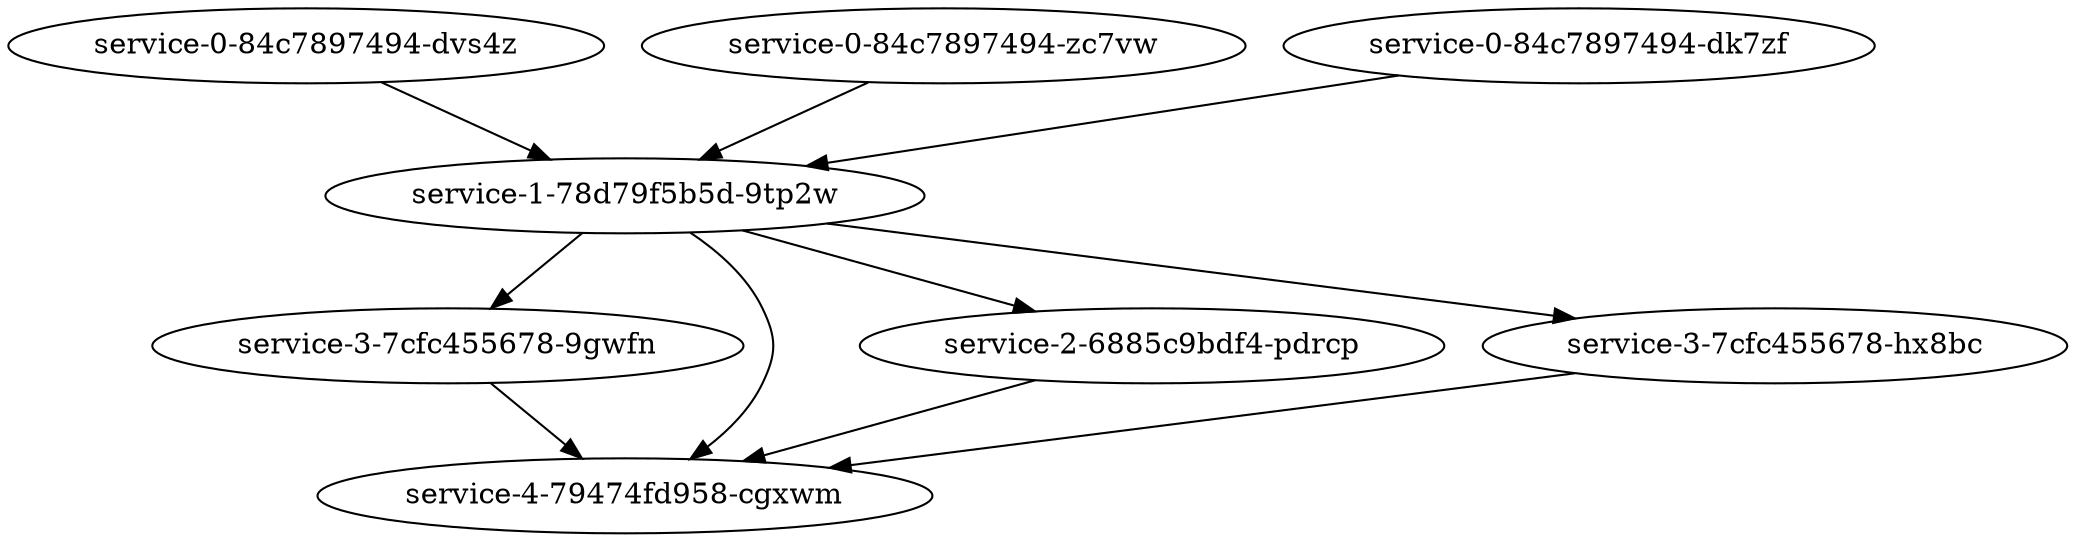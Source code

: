 strict digraph {


	"service-1-78d79f5b5d-9tp2w" [ cpu_usage="49.29", mem_usage="21.14", num_rejected="5435", queue_size="9", queue_use="0",  weight=0 ];

	"service-1-78d79f5b5d-9tp2w" -> "service-3-7cfc455678-9gwfn" [  weight=0 ];

	"service-1-78d79f5b5d-9tp2w" -> "service-4-79474fd958-cgxwm" [  weight=0 ];

	"service-1-78d79f5b5d-9tp2w" -> "service-2-6885c9bdf4-pdrcp" [  weight=0 ];

	"service-1-78d79f5b5d-9tp2w" -> "service-3-7cfc455678-hx8bc" [  weight=0 ];

	"service-2-6885c9bdf4-pdrcp" [ cpu_usage="49.29", mem_usage="21.14", num_rejected="27", queue_size="0", queue_use="0",  weight=0 ];

	"service-2-6885c9bdf4-pdrcp" -> "service-4-79474fd958-cgxwm" [  weight=0 ];

	"service-3-7cfc455678-hx8bc" [ cpu_usage="49.29", mem_usage="21.14", num_rejected="0", queue_size="0", queue_use="0",  weight=0 ];

	"service-3-7cfc455678-hx8bc" -> "service-4-79474fd958-cgxwm" [  weight=0 ];

	"service-0-84c7897494-dvs4z" [ cpu_usage="49.29", mem_usage="21.14", num_rejected="8", queue_size="7", queue_use="0",  weight=0 ];

	"service-0-84c7897494-dvs4z" -> "service-1-78d79f5b5d-9tp2w" [  weight=0 ];

	"service-0-84c7897494-zc7vw" [ cpu_usage="49.32", mem_usage="21.14", num_rejected="19", queue_size="7", queue_use="0",  weight=0 ];

	"service-0-84c7897494-zc7vw" -> "service-1-78d79f5b5d-9tp2w" [  weight=0 ];

	"service-0-84c7897494-dk7zf" [ cpu_usage="49.29", mem_usage="21.14", num_rejected="270", queue_size="7", queue_use="0",  weight=0 ];

	"service-0-84c7897494-dk7zf" -> "service-1-78d79f5b5d-9tp2w" [  weight=0 ];

	"service-4-79474fd958-cgxwm" [ cpu_usage="49.35", mem_usage="21.14", num_rejected="1032", queue_size="0", queue_use="0",  weight=0 ];

	"service-3-7cfc455678-9gwfn" [ cpu_usage="49.29", mem_usage="21.14", num_rejected="0", queue_size="0", queue_use="0",  weight=0 ];

	"service-3-7cfc455678-9gwfn" -> "service-4-79474fd958-cgxwm" [  weight=0 ];

}
